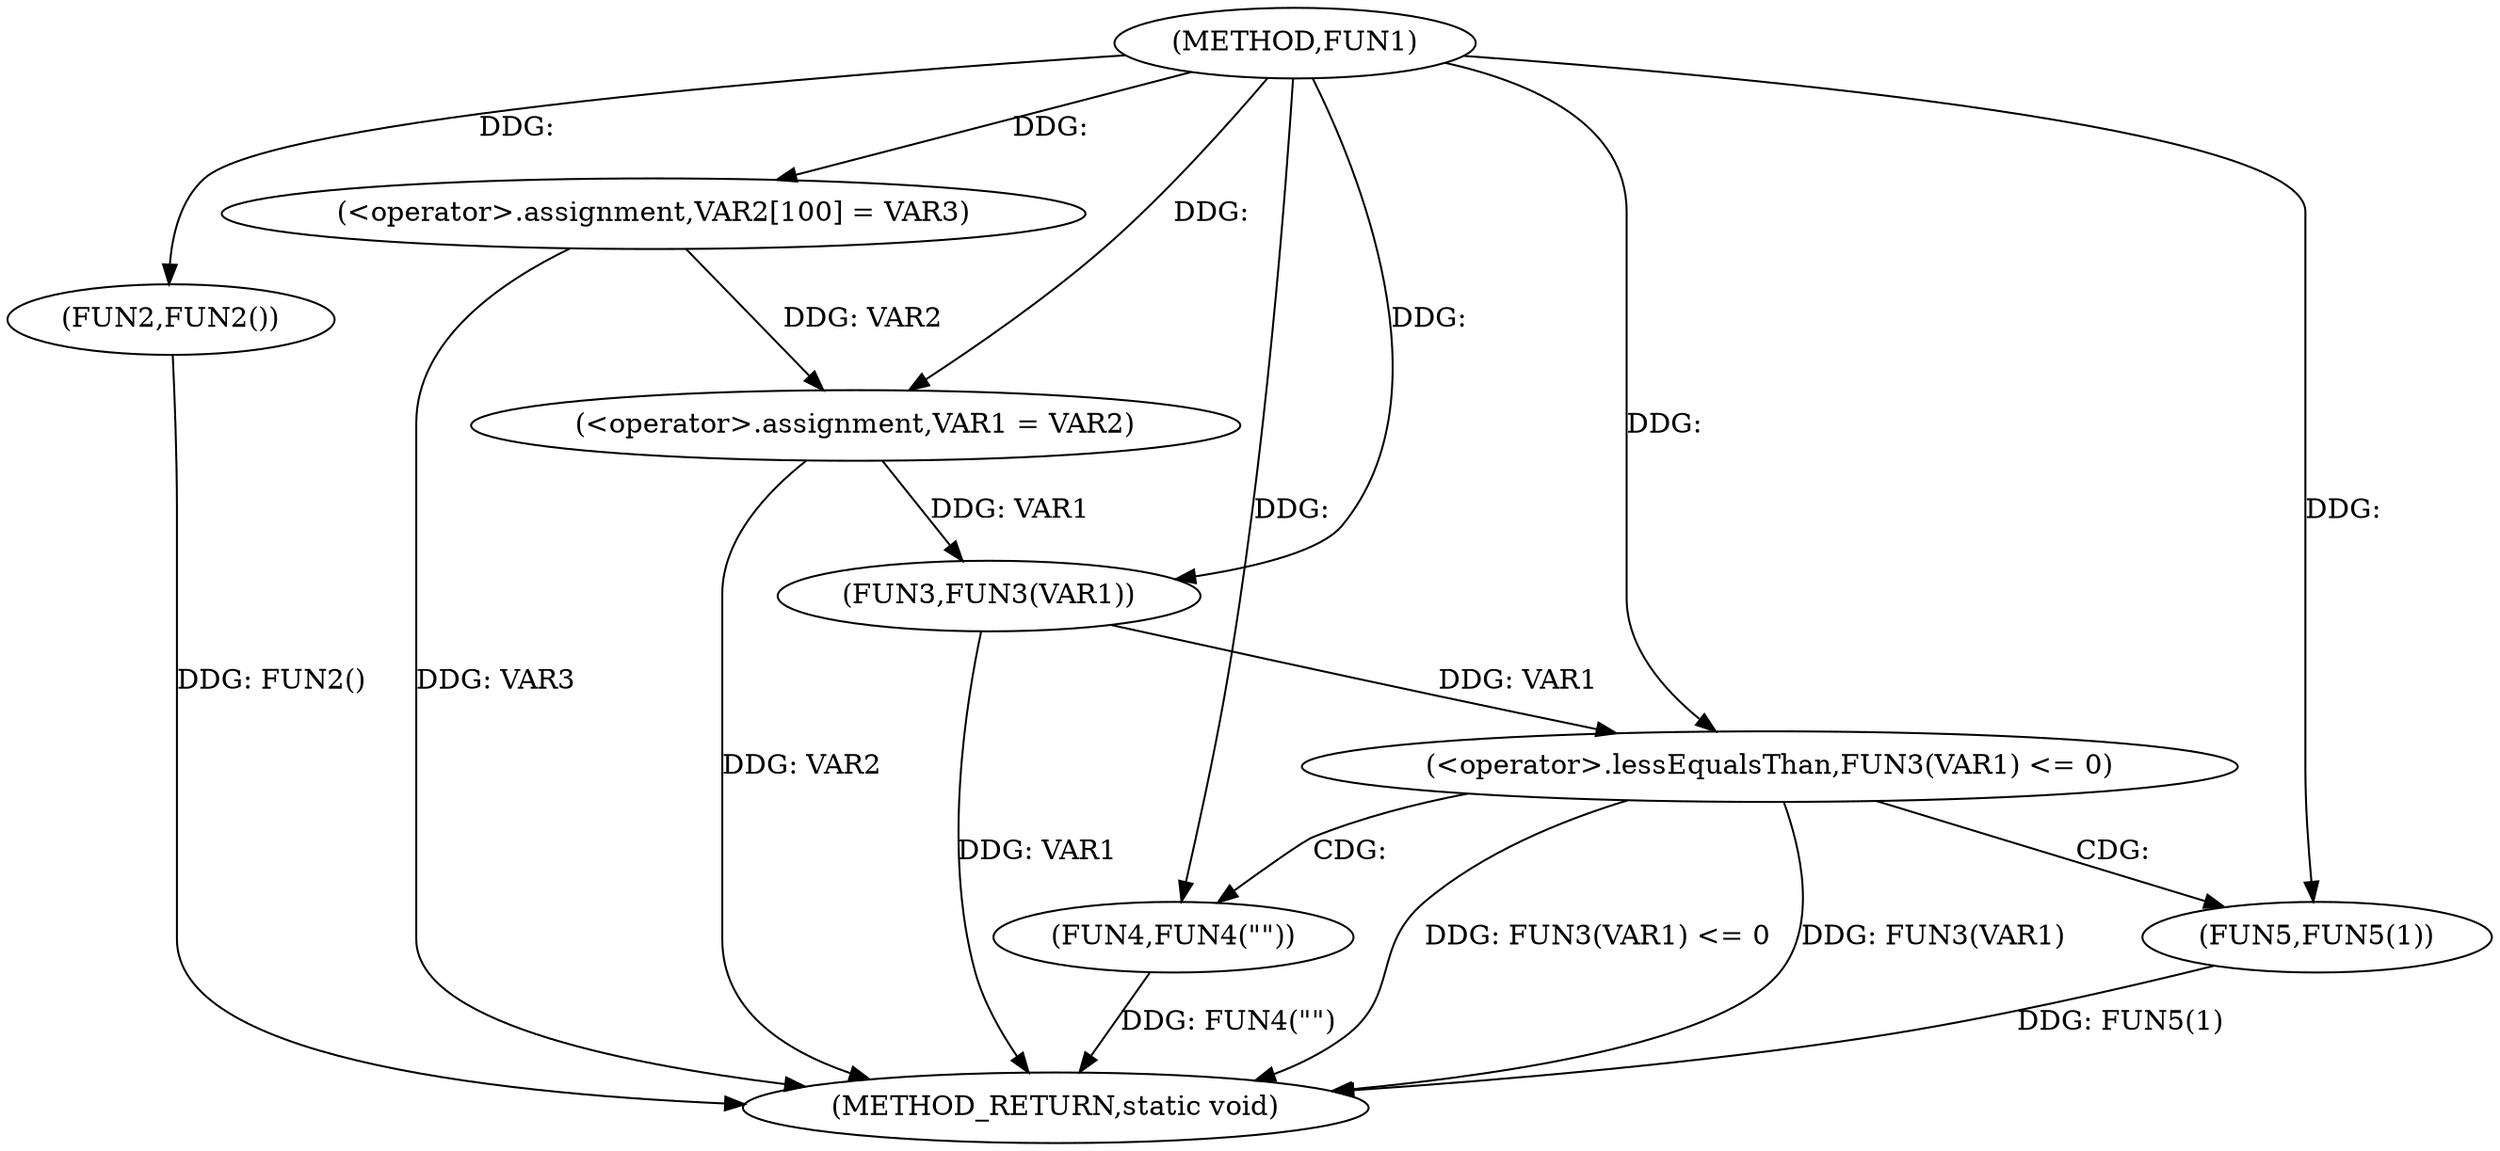 digraph FUN1 {  
"1000100" [label = "(METHOD,FUN1)" ]
"1000125" [label = "(METHOD_RETURN,static void)" ]
"1000104" [label = "(<operator>.assignment,VAR2[100] = VAR3)" ]
"1000107" [label = "(<operator>.assignment,VAR1 = VAR2)" ]
"1000111" [label = "(FUN2,FUN2())" ]
"1000116" [label = "(<operator>.lessEqualsThan,FUN3(VAR1) <= 0)" ]
"1000117" [label = "(FUN3,FUN3(VAR1))" ]
"1000121" [label = "(FUN4,FUN4(\"\"))" ]
"1000123" [label = "(FUN5,FUN5(1))" ]
  "1000116" -> "1000125"  [ label = "DDG: FUN3(VAR1)"] 
  "1000123" -> "1000125"  [ label = "DDG: FUN5(1)"] 
  "1000121" -> "1000125"  [ label = "DDG: FUN4(\"\")"] 
  "1000117" -> "1000125"  [ label = "DDG: VAR1"] 
  "1000111" -> "1000125"  [ label = "DDG: FUN2()"] 
  "1000116" -> "1000125"  [ label = "DDG: FUN3(VAR1) <= 0"] 
  "1000104" -> "1000125"  [ label = "DDG: VAR3"] 
  "1000107" -> "1000125"  [ label = "DDG: VAR2"] 
  "1000100" -> "1000104"  [ label = "DDG: "] 
  "1000104" -> "1000107"  [ label = "DDG: VAR2"] 
  "1000100" -> "1000107"  [ label = "DDG: "] 
  "1000100" -> "1000111"  [ label = "DDG: "] 
  "1000117" -> "1000116"  [ label = "DDG: VAR1"] 
  "1000107" -> "1000117"  [ label = "DDG: VAR1"] 
  "1000100" -> "1000117"  [ label = "DDG: "] 
  "1000100" -> "1000116"  [ label = "DDG: "] 
  "1000100" -> "1000121"  [ label = "DDG: "] 
  "1000100" -> "1000123"  [ label = "DDG: "] 
  "1000116" -> "1000121"  [ label = "CDG: "] 
  "1000116" -> "1000123"  [ label = "CDG: "] 
}
